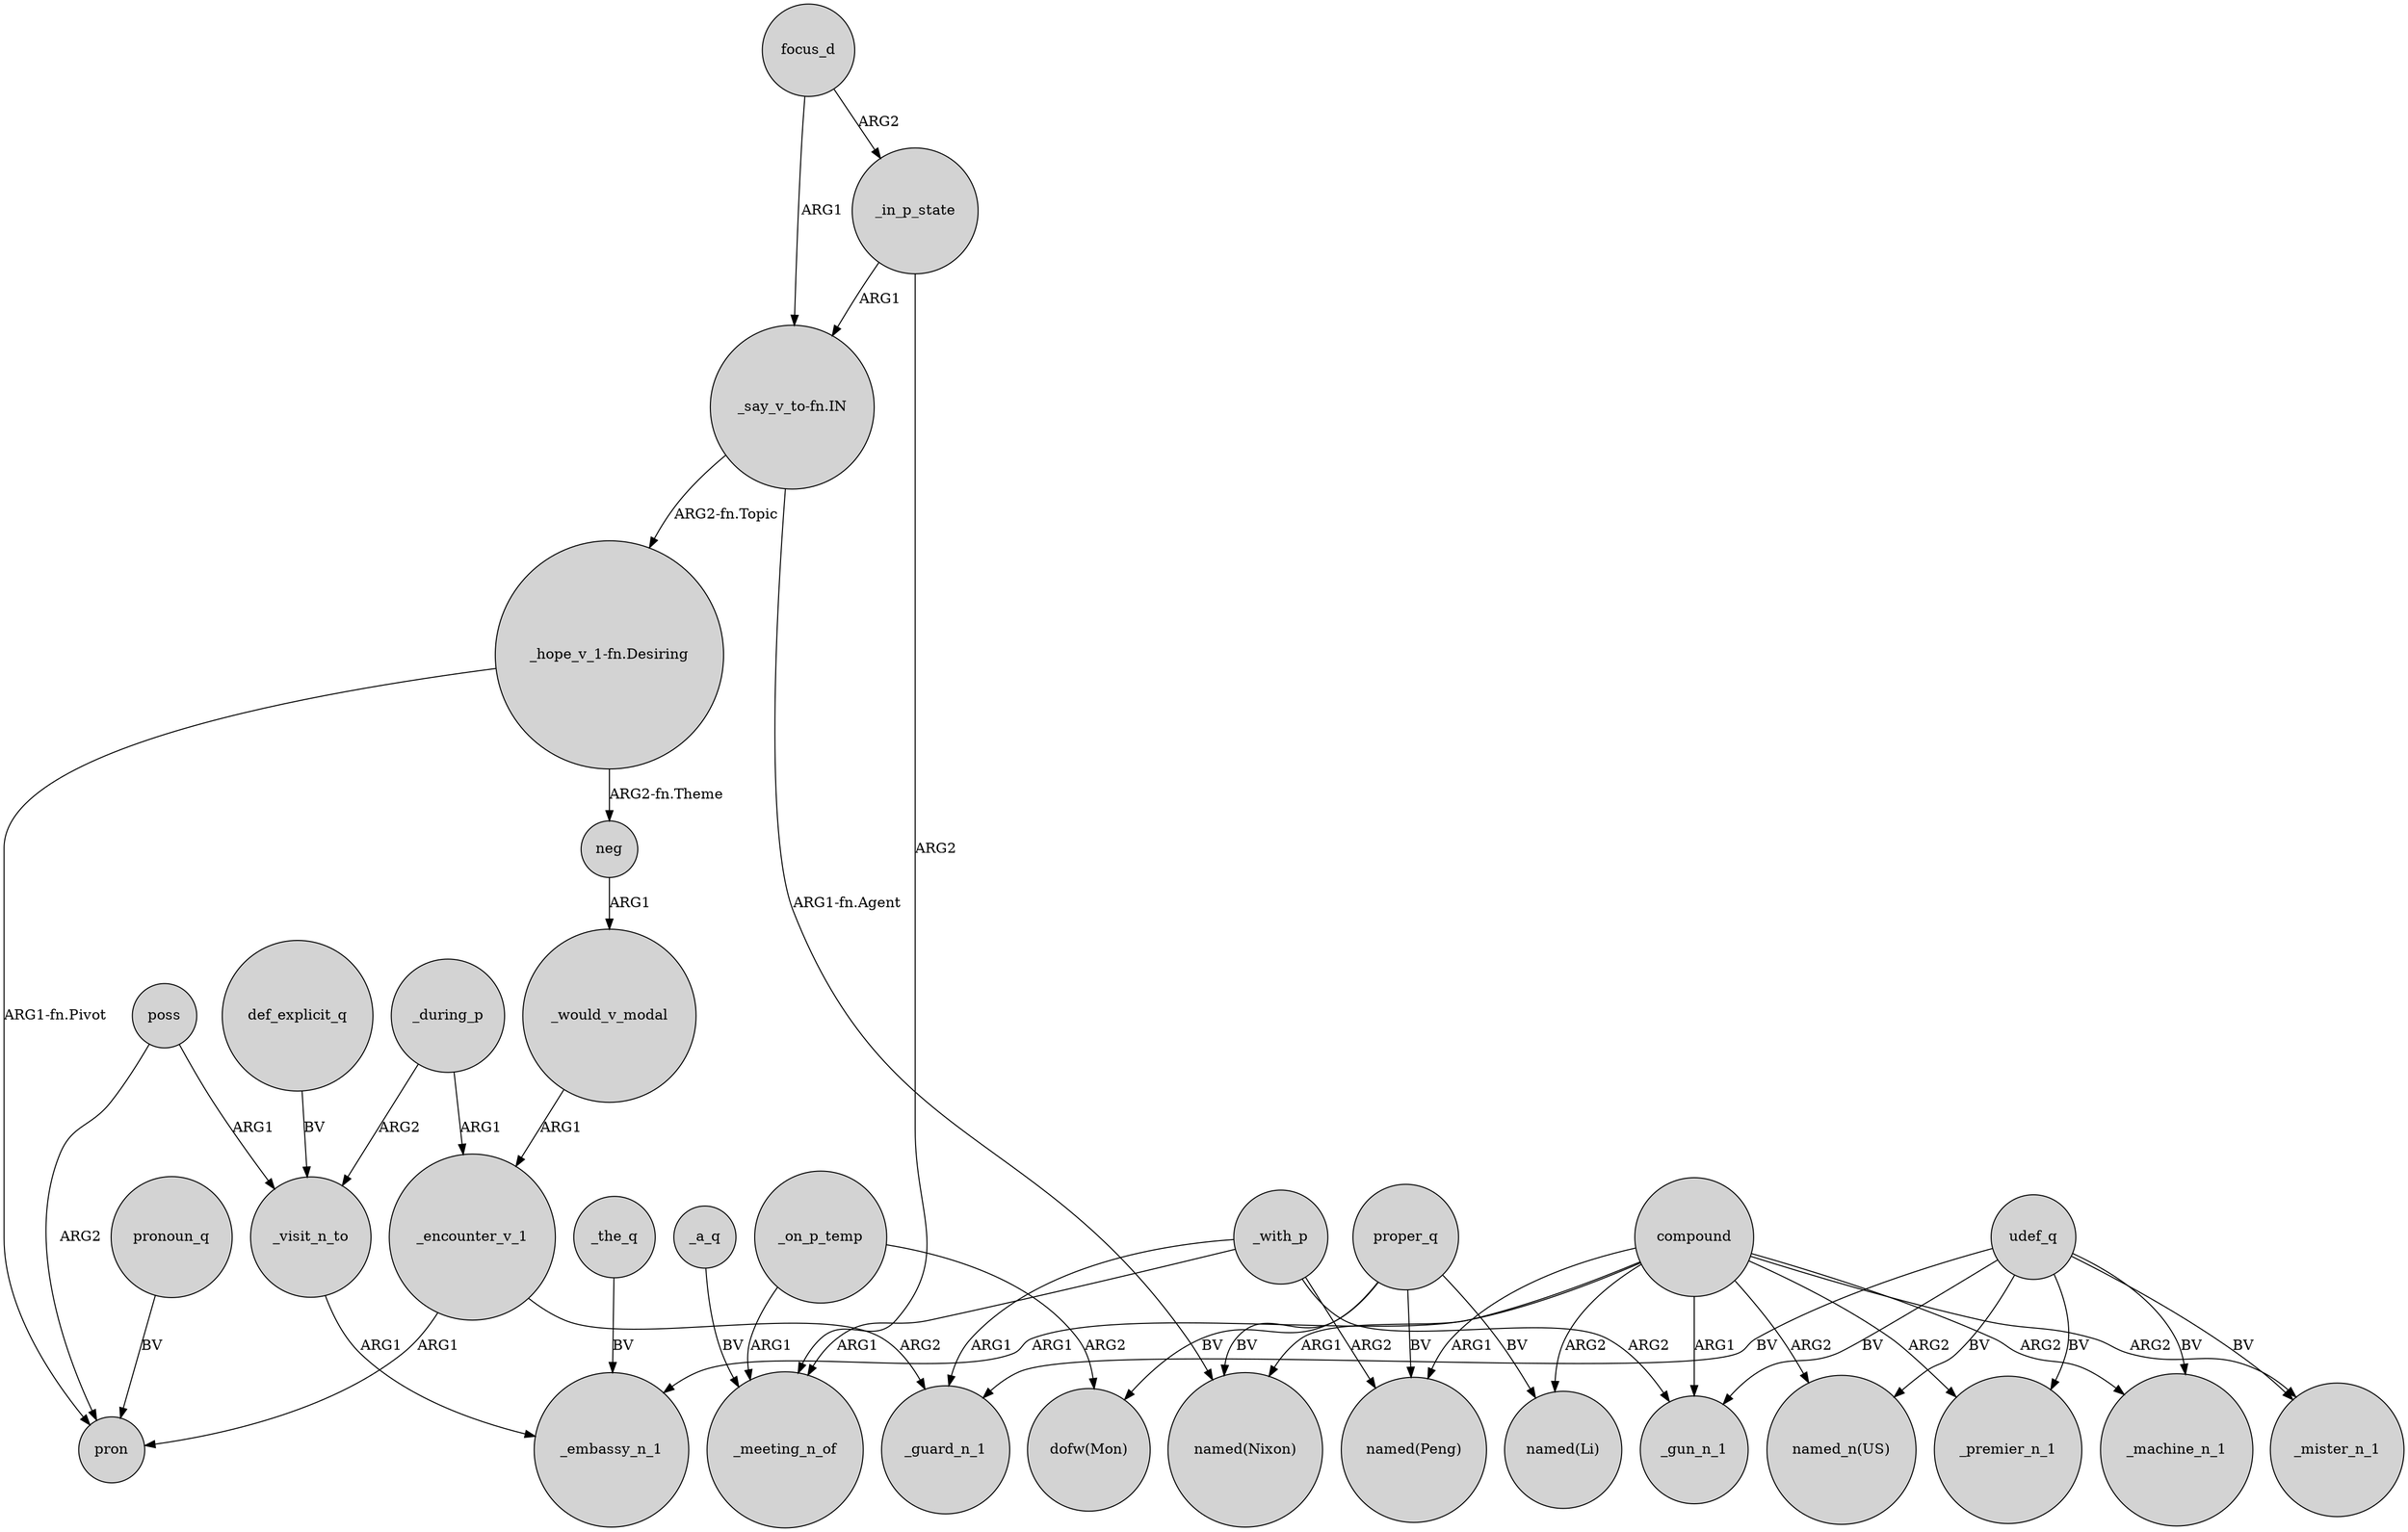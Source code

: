 digraph {
	node [shape=circle style=filled]
	"_hope_v_1-fn.Desiring" -> pron [label="ARG1-fn.Pivot"]
	proper_q -> "named(Nixon)" [label=BV]
	udef_q -> _machine_n_1 [label=BV]
	neg -> _would_v_modal [label=ARG1]
	udef_q -> "named_n(US)" [label=BV]
	poss -> pron [label=ARG2]
	_on_p_temp -> _meeting_n_of [label=ARG1]
	_during_p -> _visit_n_to [label=ARG2]
	_encounter_v_1 -> pron [label=ARG1]
	compound -> _premier_n_1 [label=ARG2]
	compound -> _mister_n_1 [label=ARG2]
	focus_d -> _in_p_state [label=ARG2]
	"_say_v_to-fn.IN" -> "_hope_v_1-fn.Desiring" [label="ARG2-fn.Topic"]
	udef_q -> _mister_n_1 [label=BV]
	compound -> _embassy_n_1 [label=ARG1]
	_the_q -> _embassy_n_1 [label=BV]
	compound -> "named(Li)" [label=ARG2]
	_a_q -> _meeting_n_of [label=BV]
	compound -> "named_n(US)" [label=ARG2]
	def_explicit_q -> _visit_n_to [label=BV]
	compound -> "named(Peng)" [label=ARG1]
	udef_q -> _premier_n_1 [label=BV]
	pronoun_q -> pron [label=BV]
	proper_q -> "named(Li)" [label=BV]
	udef_q -> _gun_n_1 [label=BV]
	proper_q -> "named(Peng)" [label=BV]
	proper_q -> "dofw(Mon)" [label=BV]
	_in_p_state -> _meeting_n_of [label=ARG2]
	"_say_v_to-fn.IN" -> "named(Nixon)" [label="ARG1-fn.Agent"]
	compound -> "named(Nixon)" [label=ARG1]
	_with_p -> "named(Peng)" [label=ARG2]
	"_hope_v_1-fn.Desiring" -> neg [label="ARG2-fn.Theme"]
	_with_p -> _gun_n_1 [label=ARG2]
	compound -> _machine_n_1 [label=ARG2]
	_on_p_temp -> "dofw(Mon)" [label=ARG2]
	_with_p -> _guard_n_1 [label=ARG1]
	udef_q -> _guard_n_1 [label=BV]
	_visit_n_to -> _embassy_n_1 [label=ARG1]
	_encounter_v_1 -> _guard_n_1 [label=ARG2]
	_during_p -> _encounter_v_1 [label=ARG1]
	_would_v_modal -> _encounter_v_1 [label=ARG1]
	poss -> _visit_n_to [label=ARG1]
	compound -> _gun_n_1 [label=ARG1]
	_in_p_state -> "_say_v_to-fn.IN" [label=ARG1]
	_with_p -> _meeting_n_of [label=ARG1]
	focus_d -> "_say_v_to-fn.IN" [label=ARG1]
}
